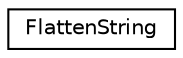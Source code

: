digraph G
{
  edge [fontname="Helvetica",fontsize="10",labelfontname="Helvetica",labelfontsize="10"];
  node [fontname="Helvetica",fontsize="10",shape=record];
  rankdir=LR;
  Node1 [label="FlattenString",height=0.2,width=0.4,color="black", fillcolor="white", style="filled",URL="$d7/dbe/structFlattenString.html"];
}
